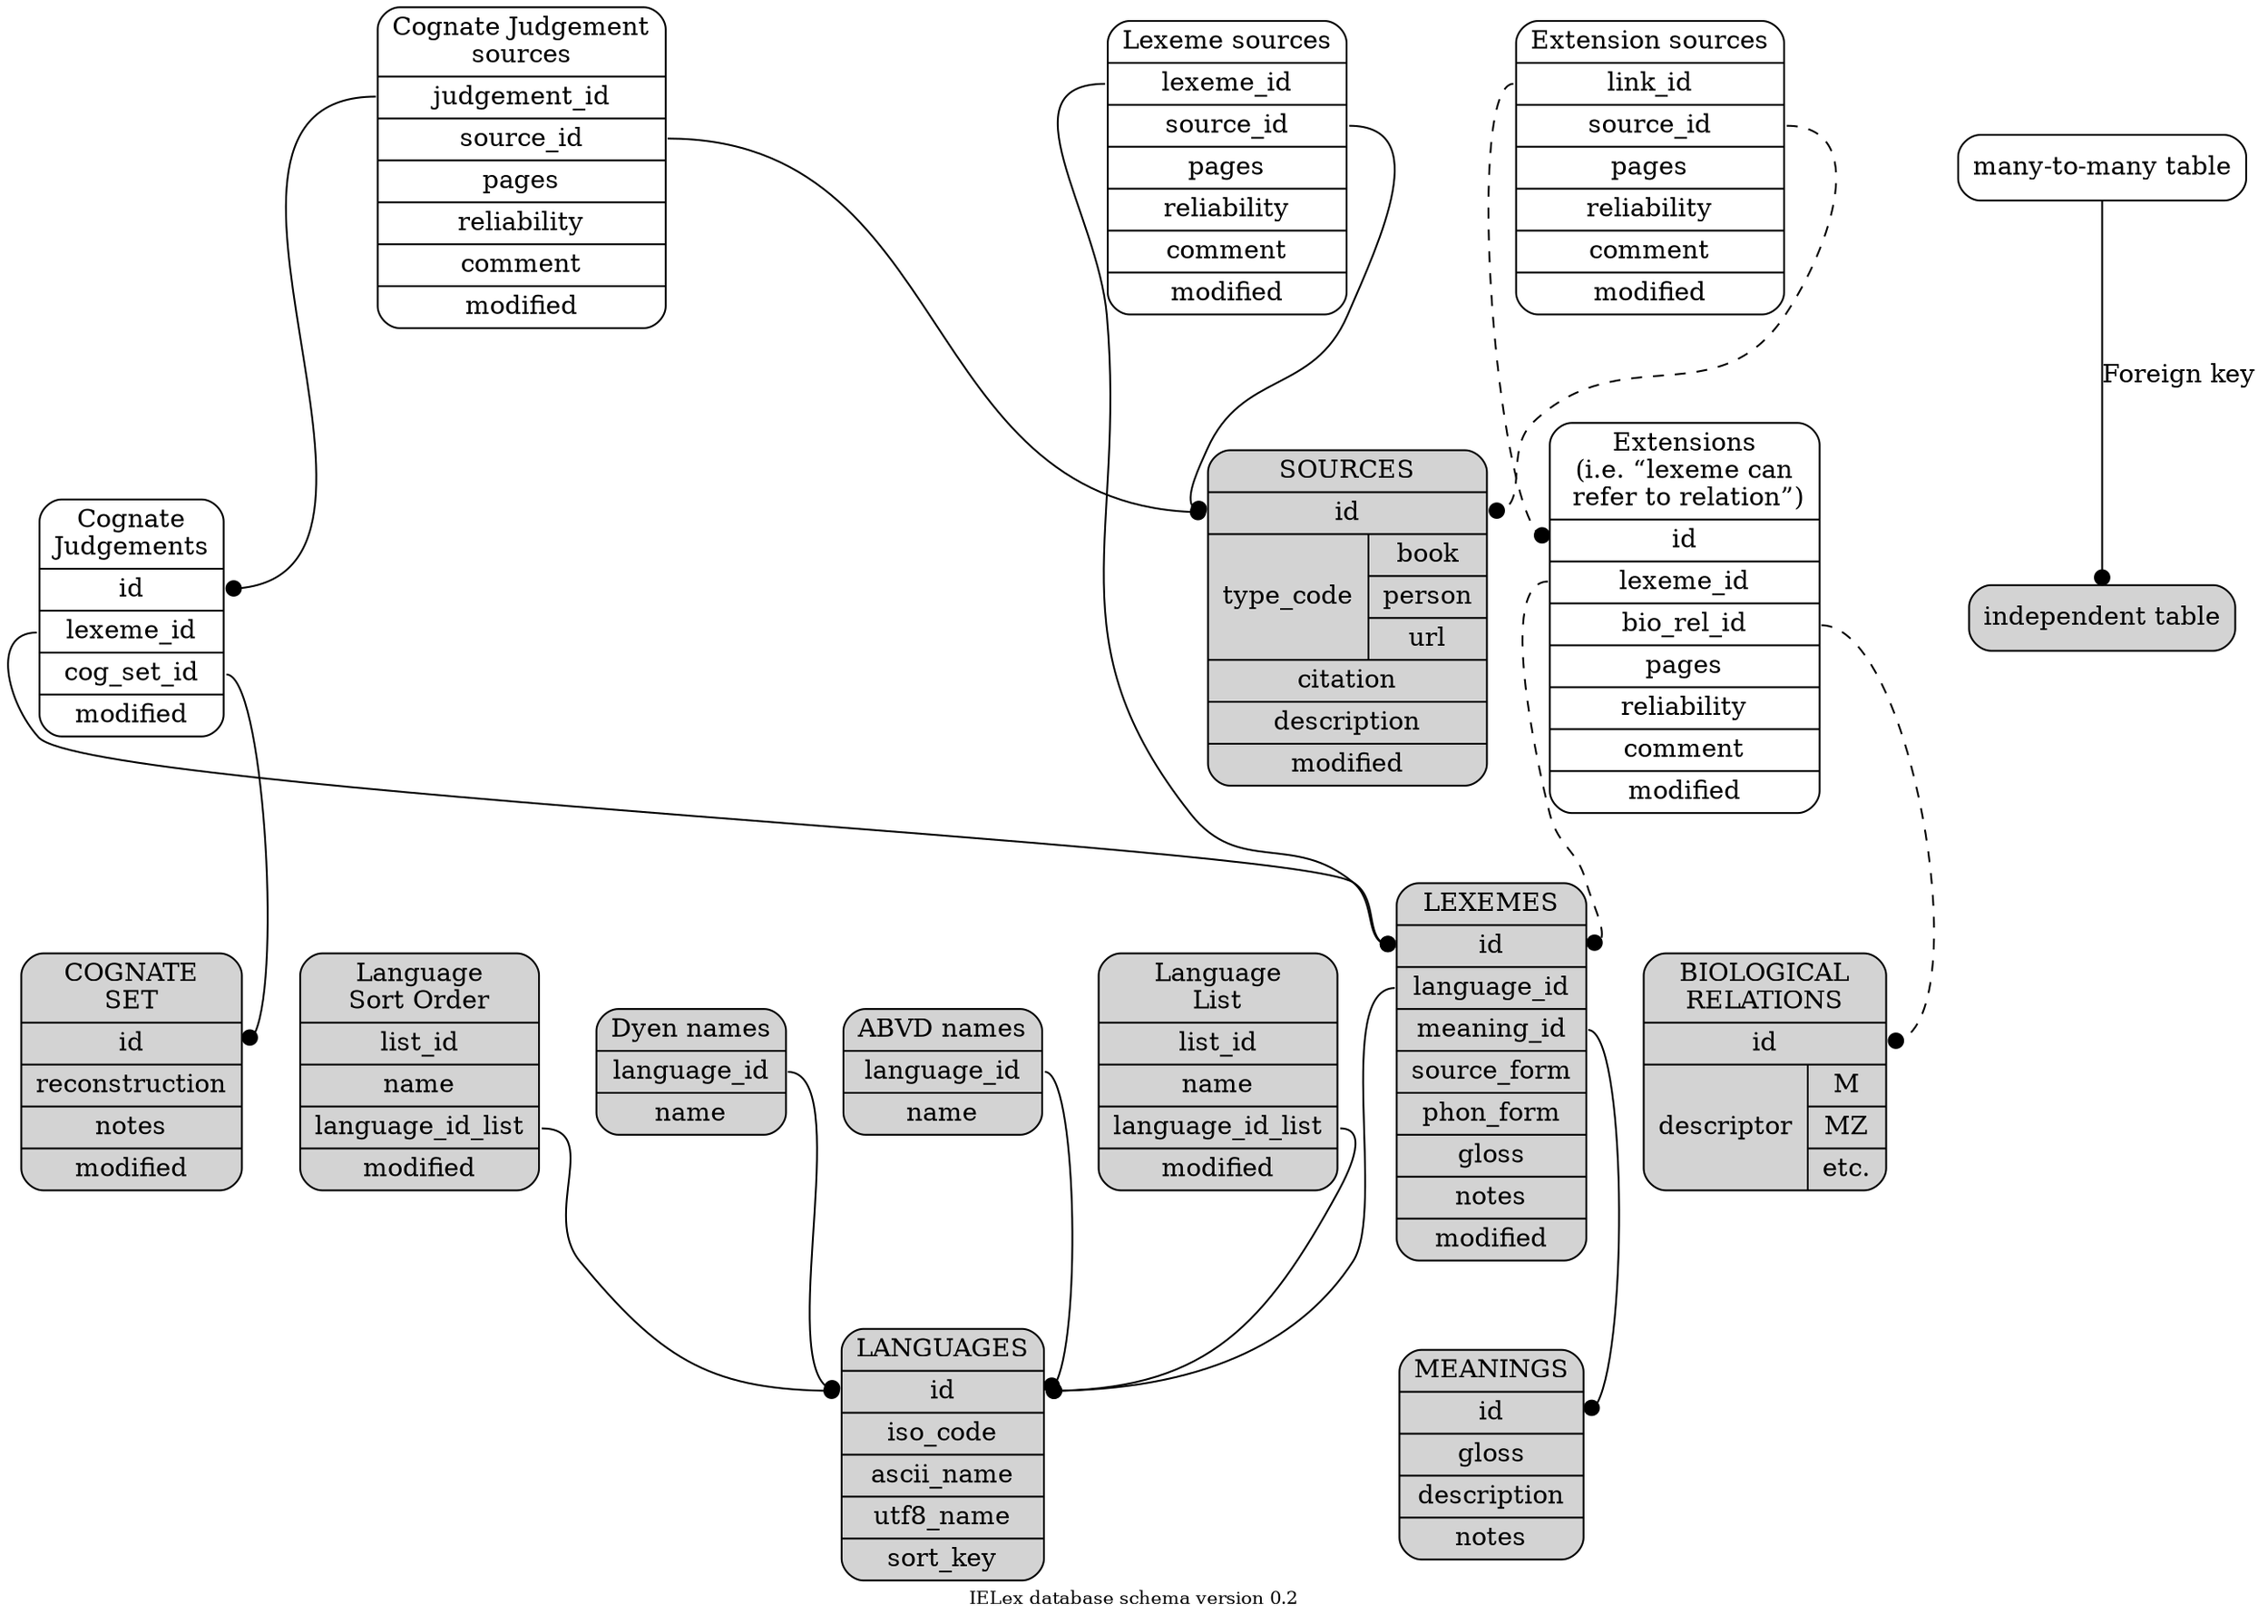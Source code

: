 digraph g { // neato -Tpdf -O database_structure.dot
  ordering=out;
  fontsize=10;
  overlap=scale;
  splines=true;
  sep=0.2;
  ratio=0.7;
  label="IELex database schema version 0.2";
  node [shape=Mrecord];
  edge [arrowhead=dot];

  lexeme [pos="2,3!",style=filled,
	label="{LEXEMES |<id> id |<lid> language_id |<mid> meaning_id | source_form | phon_form | gloss | notes | modified }"];
  source [pos="7,3!",style=filled,
	label="{SOURCES |<id> id |{type_code |{book | person | url}}|  citation | description | modified }"];
  meaning [pos="1,2!",style=filled,
	label="{MEANINGS |<id> id | gloss | description |notes }"];
  language [pos="1,4!",style=filled,
	label="{LANGUAGES |<id> id | iso_code | ascii_name | utf8_name | sort_key }"];
  cogset [pos="4,4!",style=filled,
	label="{COGNATE\nSET |<id> id | reconstruction | notes | modified }"];
  biological [pos="4,1!",style=filled,
	label="{BIOLOGICAL\nRELATIONS | <id> id |{descriptor |{M | MZ | etc.}}}"];
  dyen_name [pos="0,5!",style=filled,
	label="{Dyen names |<lid> language_id | name}"];
  abvd_name [pos="0,4!",style=filled,
	label="{ABVD names |<lid> language_id | name}"];
  language_list [pos="0,3!", style=filled,
	label="{Language\nList | list_id | name |<lid> language_id_list | modified }"];
  sort_order [pos="0,2!", style=filled,
	label="{Language\nSort Order | list_id | name |<lid> language_id_list | modified }"];
  key1 [pos="0,1!", label="independent table", style=filled];
  key2 [pos="2,1!", label="many-to-many table"];
  key2 -> key1 [label="Foreign key"];

  // Many to many tables
  judgement [pos="3,4.5!",
	label="{Cognate\nJudgements |<id> id |<fid> lexeme_id |<cid> cog_set_id | modified }"];
  formsource [pos="5,3!",
	label="{Lexeme sources |<fid> lexeme_id |<sid> source_id | pages | reliability | comment | modified }"];
  judgesource [pos="5,5!",
	label="{Cognate Judgement\nsources |<jid> judgement_id |<sid> source_id | pages | reliability | comment | modified }"];
  // cogsource [pos="5,4!",
  //	label="{Reconstruction\n sources |<cid> cog_set_id |<sid> source_id}"];
  formbio [pos="3,2!",
	label="{Extensions\n(i.e. “lexeme can\n  refer to relation”) |<id> id |<fid> lexeme_id |<bid> bio_rel_id | pages | reliability | comment | modified }"];
  biosource [pos="5,2!",
	label="{Extension sources |<lid> link_id |<sid> source_id | pages | reliability | comment | modified }"];

  // meaning [pos="1,1!"];	
  // language [pos="1,2!"];
  // lexeme [pos="2,1.5!"];
  // formsource [pos="4,1!"];
  // judgesource [pos="4.5,2.5!"];
  // cogsource [pos="5,1.5!"];
  // source [pos="6,1.5!"];
  // cogset [pos="4,1.5!"];
  // judgement [pos="3,2!"];
  // biological [pos="4,0!"];
  // formbio [pos="3,0.5!"];

  judgement:fid -> lexeme:id [weight=8]; 
  judgement:cid -> cogset:id [weight=8];
  formsource:fid -> lexeme:id;
  formsource:sid -> source:id;
  judgesource:jid -> judgement:id;
  judgesource:sid -> source:id;
  // cogsource:cid -> cogset:id;
  // cogsource:sid -> source:id;
  lexeme:lid -> language:id;
  lexeme:mid -> meaning:id;

  formbio:fid -> lexeme:id [style=dashed];
  formbio:bid -> biological:id [style=dashed];
  biosource:lid -> formbio:id [style=dashed];
  biosource:sid -> source:id [style=dashed];

  dyen_name:lid -> language:id;
  abvd_name:lid -> language:id;
  language_list:lid -> language:id;
  sort_order:lid -> language:id;
}
